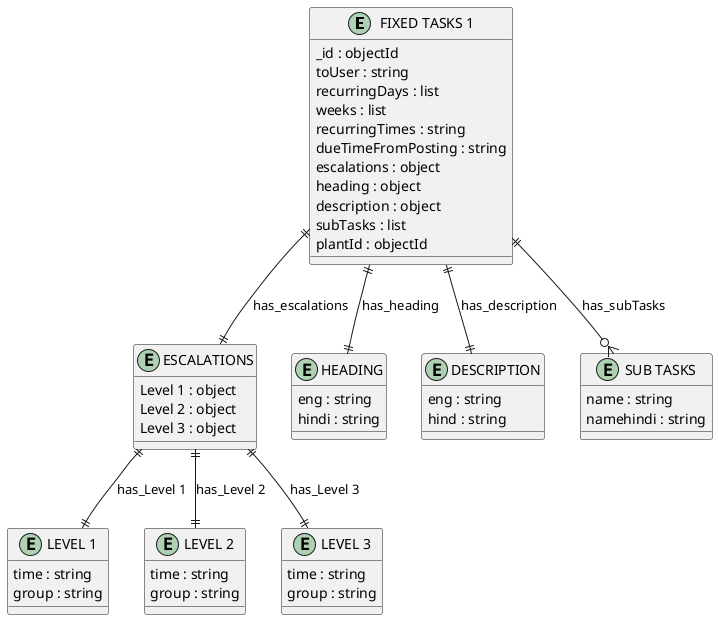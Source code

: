 @startuml FIXED_TASKS_1_Diagram

entity "FIXED TASKS 1" as FIXED_TASKS_1 {
  _id : objectId
  toUser : string
  recurringDays : list
  weeks : list
  recurringTimes : string
  dueTimeFromPosting : string
  escalations : object
  heading : object
  description : object
  subTasks : list
  plantId : objectId
}

entity "ESCALATIONS" as ESCALATIONS {
  Level 1 : object
  Level 2 : object
  Level 3 : object
}

entity "LEVEL 1" as LEVEL_1 {
  time : string
  group : string
}

entity "LEVEL 2" as LEVEL_2 {
  time : string
  group : string
}

entity "LEVEL 3" as LEVEL_3 {
  time : string
  group : string
}

entity "HEADING" as HEADING {
  eng : string
  hindi : string
}

entity "DESCRIPTION" as DESCRIPTION {
  eng : string
  hind : string
}

entity "SUB TASKS" as SUB_TASKS {
  name : string
  namehindi : string
}

' // Relationships
FIXED_TASKS_1 ||--|| ESCALATIONS : has_escalations
ESCALATIONS ||--|| LEVEL_1 : has_Level 1
ESCALATIONS ||--|| LEVEL_2 : has_Level 2
ESCALATIONS ||--|| LEVEL_3 : has_Level 3
FIXED_TASKS_1 ||--|| HEADING : has_heading
FIXED_TASKS_1 ||--|| DESCRIPTION : has_description
FIXED_TASKS_1 ||--o{ SUB_TASKS : has_subTasks
@enduml